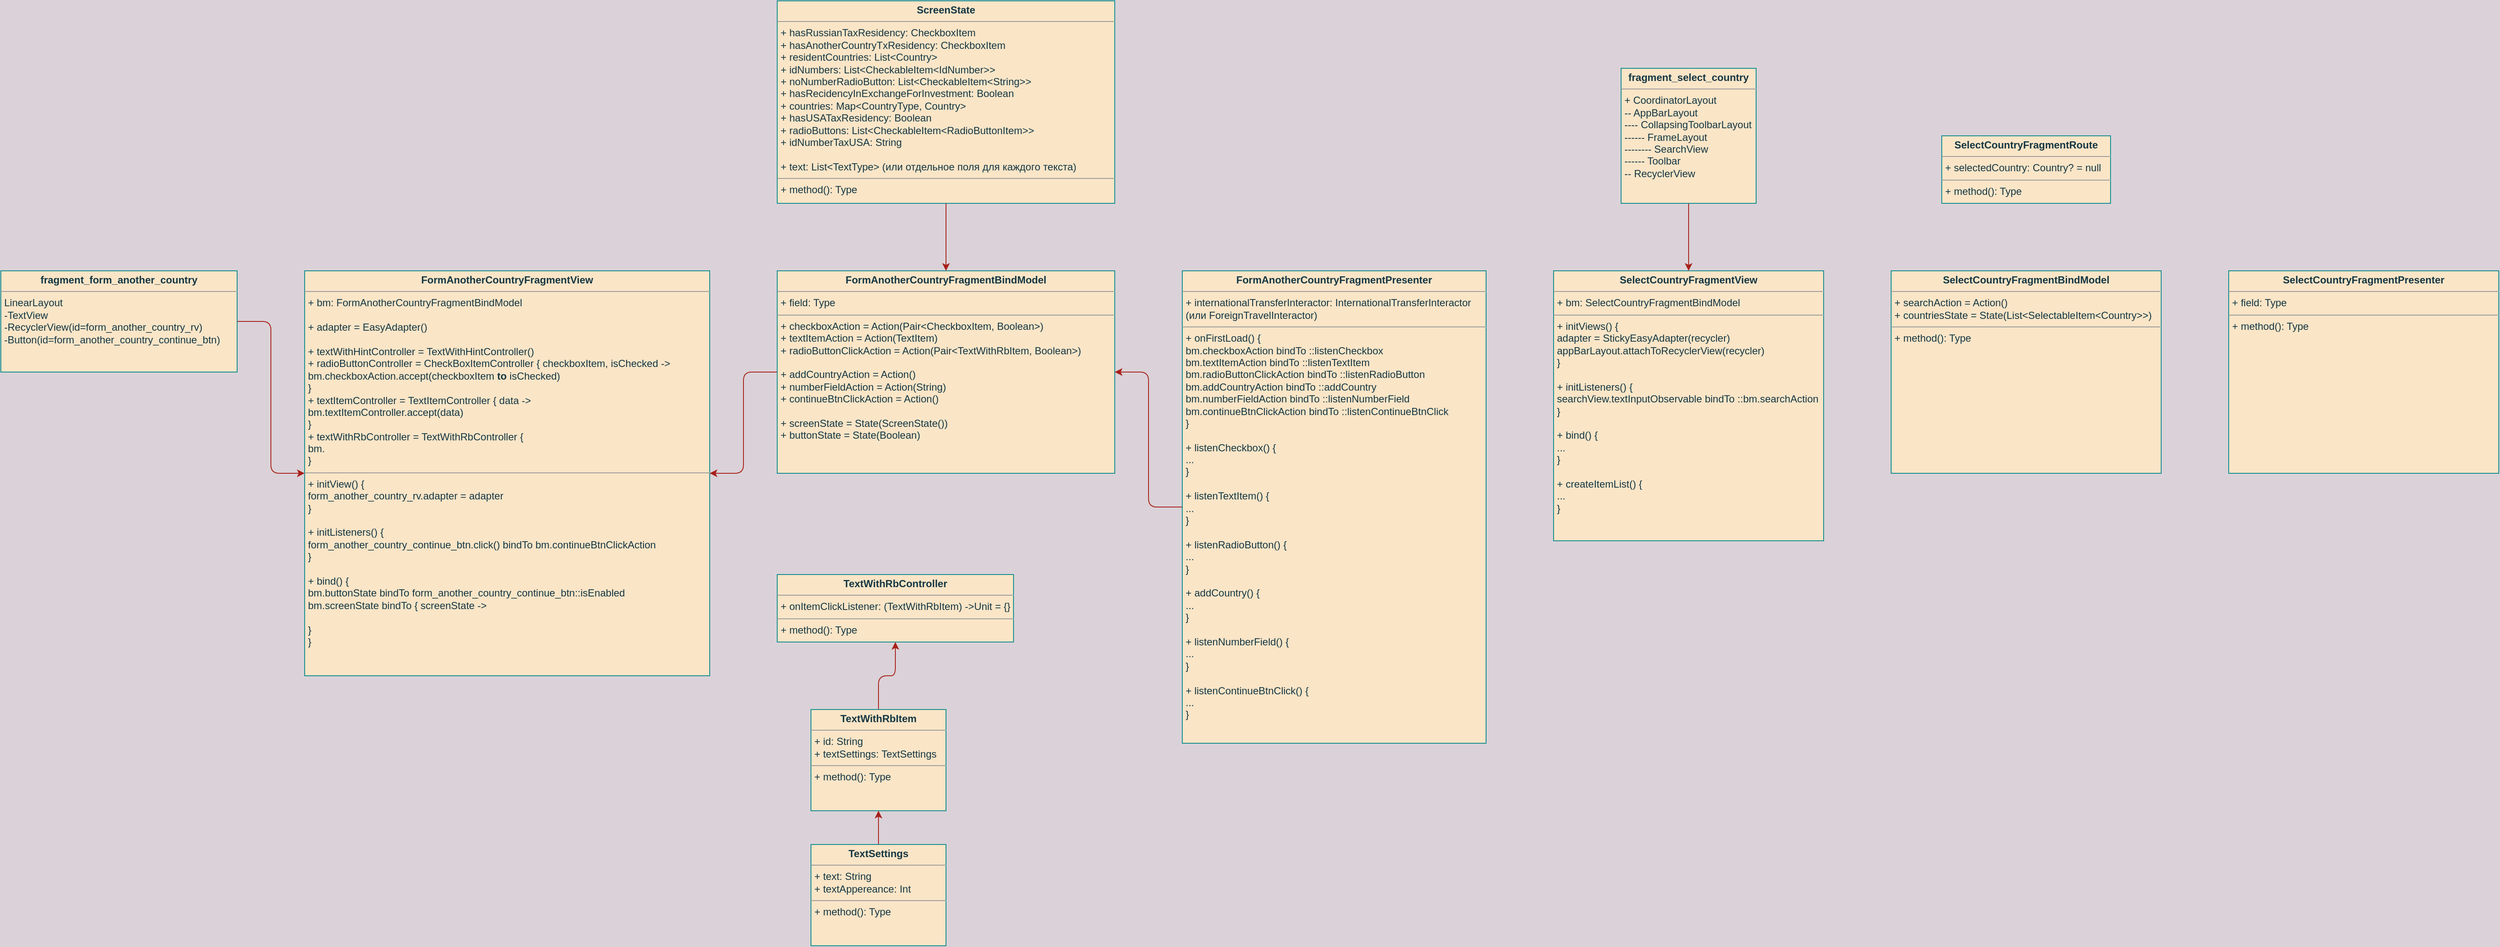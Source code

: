 <mxfile version="17.4.0" type="github">
  <diagram id="_SY6i5kRY3wPkOPPPDig" name="Page-1">
    <mxGraphModel dx="901" dy="1779" grid="1" gridSize="10" guides="1" tooltips="1" connect="1" arrows="1" fold="1" page="1" pageScale="1" pageWidth="827" pageHeight="1169" background="#DAD2D8" math="0" shadow="0">
      <root>
        <mxCell id="0" />
        <mxCell id="1" parent="0" />
        <mxCell id="DmR0rYpHkYZn28bjX9iA-1" value="&lt;p style=&quot;margin: 0px ; margin-top: 4px ; text-align: center&quot;&gt;&lt;b&gt;FormAnotherCountryFragmentView&lt;/b&gt;&lt;/p&gt;&lt;hr size=&quot;1&quot;&gt;&lt;p style=&quot;margin: 0px ; margin-left: 4px&quot;&gt;+ bm: FormAnotherCountryFragmentBindModel&lt;/p&gt;&lt;p style=&quot;margin: 0px ; margin-left: 4px&quot;&gt;&lt;br&gt;&lt;/p&gt;&lt;p style=&quot;margin: 0px ; margin-left: 4px&quot;&gt;+ adapter = EasyAdapter()&lt;br&gt;&lt;/p&gt;&lt;p style=&quot;margin: 0px ; margin-left: 4px&quot;&gt;&lt;br&gt;&lt;/p&gt;&lt;p style=&quot;margin: 0px ; margin-left: 4px&quot;&gt;+ textWithHintController = TextWithHintController()&lt;br&gt;&lt;/p&gt;&lt;p style=&quot;margin: 0px ; margin-left: 4px&quot;&gt;+ radioButtonController = CheckBoxItemController { checkboxItem, isChecked -&amp;gt;&lt;br&gt;&lt;/p&gt;&lt;p style=&quot;margin: 0px ; margin-left: 4px&quot;&gt;bm.checkboxAction.accept(checkboxItem &lt;b&gt;to&lt;/b&gt; isChecked)&lt;br&gt;&lt;/p&gt;&lt;p style=&quot;margin: 0px ; margin-left: 4px&quot;&gt;}&lt;/p&gt;&lt;p style=&quot;margin: 0px ; margin-left: 4px&quot;&gt;+ textItemController = TextItemController { data -&amp;gt;&lt;br&gt;&lt;/p&gt;&lt;p style=&quot;margin: 0px ; margin-left: 4px&quot;&gt;bm.textItemController.accept(data)&lt;br&gt;&lt;/p&gt;&lt;p style=&quot;margin: 0px ; margin-left: 4px&quot;&gt;}&lt;/p&gt;&lt;p style=&quot;margin: 0px ; margin-left: 4px&quot;&gt;+ textWithRbController = TextWithRbController {&lt;/p&gt;&lt;p style=&quot;margin: 0px ; margin-left: 4px&quot;&gt;bm.&lt;br&gt;&lt;/p&gt;&lt;p style=&quot;margin: 0px ; margin-left: 4px&quot;&gt;}&lt;br&gt;&lt;/p&gt;&lt;hr size=&quot;1&quot;&gt;&lt;p style=&quot;margin: 0px ; margin-left: 4px&quot;&gt;+ initView() {&lt;/p&gt;&lt;p style=&quot;margin: 0px ; margin-left: 4px&quot;&gt;form_another_country_rv.adapter = adapter&lt;br&gt;&lt;/p&gt;&lt;p style=&quot;margin: 0px ; margin-left: 4px&quot;&gt;}&lt;/p&gt;&lt;p style=&quot;margin: 0px ; margin-left: 4px&quot;&gt;&lt;br&gt;&lt;/p&gt;&lt;p style=&quot;margin: 0px ; margin-left: 4px&quot;&gt;+ initListeners() {&lt;/p&gt;&lt;p style=&quot;margin: 0px ; margin-left: 4px&quot;&gt;form_another_country_continue_btn.click() bindTo bm.continueBtnClickAction&lt;br&gt;&lt;/p&gt;&lt;p style=&quot;margin: 0px ; margin-left: 4px&quot;&gt;}&lt;br&gt;&lt;/p&gt;&lt;p style=&quot;margin: 0px ; margin-left: 4px&quot;&gt;&lt;br&gt;&lt;/p&gt;&lt;p style=&quot;margin: 0px ; margin-left: 4px&quot;&gt;+ bind() {&lt;/p&gt;&lt;p style=&quot;margin: 0px ; margin-left: 4px&quot;&gt;bm.buttonState bindTo form_another_country_continue_btn::isEnabled&lt;/p&gt;&lt;p style=&quot;margin: 0px ; margin-left: 4px&quot;&gt;bm.screenState bindTo { screenState -&amp;gt;&lt;br&gt;&lt;/p&gt;&lt;p style=&quot;margin: 0px ; margin-left: 4px&quot;&gt;&lt;br&gt;&lt;/p&gt;&lt;p style=&quot;margin: 0px ; margin-left: 4px&quot;&gt;}&lt;br&gt;&lt;/p&gt;&lt;p style=&quot;margin: 0px ; margin-left: 4px&quot;&gt;}&lt;br&gt;&lt;/p&gt;" style="verticalAlign=top;align=left;overflow=fill;fontSize=12;fontFamily=Helvetica;html=1;rounded=0;fillColor=#FAE5C7;strokeColor=#0F8B8D;fontColor=#143642;" parent="1" vertex="1">
          <mxGeometry x="440" y="80" width="480" height="480" as="geometry" />
        </mxCell>
        <mxCell id="DmR0rYpHkYZn28bjX9iA-13" value="" style="edgeStyle=orthogonalEdgeStyle;curved=0;rounded=1;sketch=0;orthogonalLoop=1;jettySize=auto;html=1;fontColor=#143642;strokeColor=#A8201A;fillColor=#FAE5C7;labelBackgroundColor=#DAD2D8;" parent="1" source="DmR0rYpHkYZn28bjX9iA-3" target="DmR0rYpHkYZn28bjX9iA-1" edge="1">
          <mxGeometry relative="1" as="geometry" />
        </mxCell>
        <mxCell id="DmR0rYpHkYZn28bjX9iA-3" value="&lt;p style=&quot;margin: 0px ; margin-top: 4px ; text-align: center&quot;&gt;&lt;b&gt;fragment_form_another_country&lt;/b&gt;&lt;/p&gt;&lt;hr size=&quot;1&quot;&gt;&lt;p style=&quot;margin: 0px ; margin-left: 4px&quot;&gt;LinearLayout&lt;/p&gt;&lt;p style=&quot;margin: 0px ; margin-left: 4px&quot;&gt;-TextView&lt;/p&gt;&lt;p style=&quot;margin: 0px ; margin-left: 4px&quot;&gt;-RecyclerView(id=form_another_country_rv)&lt;/p&gt;&lt;p style=&quot;margin: 0px ; margin-left: 4px&quot;&gt;-Button(id=form_another_country_continue_btn)&lt;br&gt;&lt;/p&gt;" style="verticalAlign=top;align=left;overflow=fill;fontSize=12;fontFamily=Helvetica;html=1;rounded=0;fillColor=#FAE5C7;strokeColor=#0F8B8D;fontColor=#143642;" parent="1" vertex="1">
          <mxGeometry x="80" y="80" width="280" height="120" as="geometry" />
        </mxCell>
        <mxCell id="DmR0rYpHkYZn28bjX9iA-11" value="" style="edgeStyle=orthogonalEdgeStyle;curved=0;rounded=1;sketch=0;orthogonalLoop=1;jettySize=auto;html=1;fontColor=#143642;strokeColor=#A8201A;fillColor=#FAE5C7;labelBackgroundColor=#DAD2D8;" parent="1" source="DmR0rYpHkYZn28bjX9iA-4" target="DmR0rYpHkYZn28bjX9iA-1" edge="1">
          <mxGeometry relative="1" as="geometry" />
        </mxCell>
        <mxCell id="DmR0rYpHkYZn28bjX9iA-4" value="&lt;p style=&quot;margin: 0px ; margin-top: 4px ; text-align: center&quot;&gt;&lt;b&gt;FormAnotherCountryFragmentBindModel&lt;/b&gt;&lt;/p&gt;&lt;hr size=&quot;1&quot;&gt;&lt;p style=&quot;margin: 0px ; margin-left: 4px&quot;&gt;+ field: Type&lt;/p&gt;&lt;hr size=&quot;1&quot;&gt;&lt;p style=&quot;margin: 0px ; margin-left: 4px&quot;&gt;+ checkboxAction = Action(Pair&amp;lt;CheckboxItem, Boolean&amp;gt;)&lt;/p&gt;&lt;p style=&quot;margin: 0px ; margin-left: 4px&quot;&gt;+ textItemAction = Action(TextItem)&lt;br&gt;&lt;/p&gt;&lt;p style=&quot;margin: 0px ; margin-left: 4px&quot;&gt;+ radioButtonClickAction = Action(Pair&amp;lt;TextWithRbItem, Boolean&amp;gt;)&lt;br&gt;&lt;/p&gt;&lt;br&gt;&lt;p style=&quot;margin: 0px ; margin-left: 4px&quot;&gt;+ addCountryAction = Action()&lt;/p&gt;&lt;p style=&quot;margin: 0px ; margin-left: 4px&quot;&gt;+ numberFieldAction = Action(String)&lt;/p&gt;&lt;p style=&quot;margin: 0px ; margin-left: 4px&quot;&gt;+ continueBtnClickAction = Action()&lt;br&gt;&lt;/p&gt;&lt;p style=&quot;margin: 0px ; margin-left: 4px&quot;&gt;&lt;br&gt;&lt;/p&gt;&lt;p style=&quot;margin: 0px ; margin-left: 4px&quot;&gt;+ screenState = State(ScreenState())&lt;/p&gt;&lt;p style=&quot;margin: 0px ; margin-left: 4px&quot;&gt;+ buttonState = State(Boolean)&lt;/p&gt;" style="verticalAlign=top;align=left;overflow=fill;fontSize=12;fontFamily=Helvetica;html=1;rounded=0;fillColor=#FAE5C7;strokeColor=#0F8B8D;fontColor=#143642;" parent="1" vertex="1">
          <mxGeometry x="1000" y="80" width="400" height="240" as="geometry" />
        </mxCell>
        <mxCell id="DmR0rYpHkYZn28bjX9iA-15" value="" style="edgeStyle=orthogonalEdgeStyle;curved=0;rounded=1;sketch=0;orthogonalLoop=1;jettySize=auto;html=1;fontColor=#143642;strokeColor=#A8201A;fillColor=#FAE5C7;labelBackgroundColor=#DAD2D8;" parent="1" source="DmR0rYpHkYZn28bjX9iA-5" target="DmR0rYpHkYZn28bjX9iA-4" edge="1">
          <mxGeometry relative="1" as="geometry" />
        </mxCell>
        <mxCell id="DmR0rYpHkYZn28bjX9iA-5" value="&lt;p style=&quot;margin: 0px ; margin-top: 4px ; text-align: center&quot;&gt;&lt;b&gt;ScreenState&lt;/b&gt;&lt;/p&gt;&lt;hr size=&quot;1&quot;&gt;&lt;p style=&quot;margin: 0px ; margin-left: 4px&quot;&gt;+ hasRussianTaxResidency: CheckboxItem&lt;/p&gt;&lt;p style=&quot;margin: 0px ; margin-left: 4px&quot;&gt;+ hasAnotherCountryTxResidency: CheckboxItem&lt;/p&gt;&lt;p style=&quot;margin: 0px ; margin-left: 4px&quot;&gt;+ residentCountries: List&amp;lt;Country&amp;gt;&lt;/p&gt;&lt;p style=&quot;margin: 0px ; margin-left: 4px&quot;&gt;+ idNumbers: List&amp;lt;CheckableItem&amp;lt;IdNumber&amp;gt;&amp;gt;&lt;/p&gt;&lt;p style=&quot;margin: 0px ; margin-left: 4px&quot;&gt;+ noNumberRadioButton: List&amp;lt;CheckableItem&amp;lt;String&amp;gt;&amp;gt;&lt;br&gt;&lt;/p&gt;&lt;p style=&quot;margin: 0px ; margin-left: 4px&quot;&gt;+ hasRecidencyInExchangeForInvestment: Boolean&lt;/p&gt;&lt;p style=&quot;margin: 0px ; margin-left: 4px&quot;&gt;+ countries: Map&amp;lt;CountryType, Country&amp;gt;&lt;/p&gt;&lt;p style=&quot;margin: 0px ; margin-left: 4px&quot;&gt;+ hasUSATaxResidency: Boolean&lt;/p&gt;&lt;p style=&quot;margin: 0px ; margin-left: 4px&quot;&gt;+ radioButtons: List&amp;lt;CheckableItem&amp;lt;RadioButtonItem&amp;gt;&amp;gt;&lt;/p&gt;&lt;p style=&quot;margin: 0px ; margin-left: 4px&quot;&gt;+ idNumberTaxUSA: String&lt;/p&gt;&lt;p style=&quot;margin: 0px ; margin-left: 4px&quot;&gt;&lt;br&gt;&lt;/p&gt;&lt;p style=&quot;margin: 0px ; margin-left: 4px&quot;&gt;+ text: List&amp;lt;TextType&amp;gt; (или отдельное поля для каждого текста)&lt;br&gt;&lt;/p&gt;&lt;hr size=&quot;1&quot;&gt;&lt;p style=&quot;margin: 0px ; margin-left: 4px&quot;&gt;+ method(): Type&lt;/p&gt;" style="verticalAlign=top;align=left;overflow=fill;fontSize=12;fontFamily=Helvetica;html=1;rounded=0;fillColor=#FAE5C7;strokeColor=#0F8B8D;fontColor=#143642;" parent="1" vertex="1">
          <mxGeometry x="1000" y="-240" width="400" height="240" as="geometry" />
        </mxCell>
        <mxCell id="DmR0rYpHkYZn28bjX9iA-6" value="&lt;p style=&quot;margin: 0px ; margin-top: 4px ; text-align: center&quot;&gt;&lt;b&gt;TextWithRbController&lt;/b&gt;&lt;/p&gt;&lt;hr size=&quot;1&quot;&gt;&lt;p style=&quot;margin: 0px ; margin-left: 4px&quot;&gt;+ onItemClickListener: (TextWithRbItem) -&amp;gt;Unit = {}&lt;br&gt;&lt;/p&gt;&lt;hr size=&quot;1&quot;&gt;&lt;p style=&quot;margin: 0px ; margin-left: 4px&quot;&gt;+ method(): Type&lt;/p&gt;" style="verticalAlign=top;align=left;overflow=fill;fontSize=12;fontFamily=Helvetica;html=1;rounded=0;sketch=0;fontColor=#143642;strokeColor=#0F8B8D;fillColor=#FAE5C7;" parent="1" vertex="1">
          <mxGeometry x="1000" y="440" width="280" height="80" as="geometry" />
        </mxCell>
        <mxCell id="DmR0rYpHkYZn28bjX9iA-18" value="" style="edgeStyle=orthogonalEdgeStyle;curved=0;rounded=1;sketch=0;orthogonalLoop=1;jettySize=auto;html=1;fontColor=#143642;strokeColor=#A8201A;fillColor=#FAE5C7;labelBackgroundColor=#DAD2D8;" parent="1" source="DmR0rYpHkYZn28bjX9iA-7" target="DmR0rYpHkYZn28bjX9iA-6" edge="1">
          <mxGeometry relative="1" as="geometry" />
        </mxCell>
        <mxCell id="DmR0rYpHkYZn28bjX9iA-7" value="&lt;p style=&quot;margin: 0px ; margin-top: 4px ; text-align: center&quot;&gt;&lt;b&gt;TextWithRbItem&lt;/b&gt;&lt;/p&gt;&lt;hr size=&quot;1&quot;&gt;&lt;p style=&quot;margin: 0px ; margin-left: 4px&quot;&gt;+ id: String&lt;/p&gt;&lt;p style=&quot;margin: 0px ; margin-left: 4px&quot;&gt;+ textSettings: TextSettings&lt;br&gt;&lt;/p&gt;&lt;hr size=&quot;1&quot;&gt;&lt;p style=&quot;margin: 0px ; margin-left: 4px&quot;&gt;+ method(): Type&lt;/p&gt;" style="verticalAlign=top;align=left;overflow=fill;fontSize=12;fontFamily=Helvetica;html=1;rounded=0;sketch=0;fontColor=#143642;strokeColor=#0F8B8D;fillColor=#FAE5C7;" parent="1" vertex="1">
          <mxGeometry x="1040" y="600" width="160" height="120" as="geometry" />
        </mxCell>
        <mxCell id="DmR0rYpHkYZn28bjX9iA-9" style="edgeStyle=orthogonalEdgeStyle;curved=0;rounded=1;sketch=0;orthogonalLoop=1;jettySize=auto;html=1;entryX=0.5;entryY=1;entryDx=0;entryDy=0;fontColor=#143642;strokeColor=#A8201A;fillColor=#FAE5C7;labelBackgroundColor=#DAD2D8;" parent="1" source="DmR0rYpHkYZn28bjX9iA-8" target="DmR0rYpHkYZn28bjX9iA-7" edge="1">
          <mxGeometry relative="1" as="geometry" />
        </mxCell>
        <mxCell id="DmR0rYpHkYZn28bjX9iA-8" value="&lt;p style=&quot;margin: 0px ; margin-top: 4px ; text-align: center&quot;&gt;&lt;b&gt;TextSettings&lt;/b&gt;&lt;/p&gt;&lt;hr size=&quot;1&quot;&gt;&lt;p style=&quot;margin: 0px ; margin-left: 4px&quot;&gt;+ text: String&lt;/p&gt;&lt;p style=&quot;margin: 0px ; margin-left: 4px&quot;&gt;+ textAppereance: Int&lt;br&gt;&lt;/p&gt;&lt;hr size=&quot;1&quot;&gt;&lt;p style=&quot;margin: 0px ; margin-left: 4px&quot;&gt;+ method(): Type&lt;/p&gt;" style="verticalAlign=top;align=left;overflow=fill;fontSize=12;fontFamily=Helvetica;html=1;rounded=0;sketch=0;fontColor=#143642;strokeColor=#0F8B8D;fillColor=#FAE5C7;" parent="1" vertex="1">
          <mxGeometry x="1040" y="760" width="160" height="120" as="geometry" />
        </mxCell>
        <mxCell id="DmR0rYpHkYZn28bjX9iA-19" style="edgeStyle=orthogonalEdgeStyle;curved=0;rounded=1;sketch=0;orthogonalLoop=1;jettySize=auto;html=1;entryX=1;entryY=0.5;entryDx=0;entryDy=0;fontColor=#143642;strokeColor=#A8201A;fillColor=#FAE5C7;labelBackgroundColor=#DAD2D8;" parent="1" source="DmR0rYpHkYZn28bjX9iA-14" target="DmR0rYpHkYZn28bjX9iA-4" edge="1">
          <mxGeometry relative="1" as="geometry" />
        </mxCell>
        <mxCell id="DmR0rYpHkYZn28bjX9iA-14" value="&lt;p style=&quot;margin: 0px ; margin-top: 4px ; text-align: center&quot;&gt;&lt;b&gt;FormAnotherCountryFragmentPresenter&lt;/b&gt;&lt;/p&gt;&lt;hr size=&quot;1&quot;&gt;&lt;p style=&quot;margin: 0px ; margin-left: 4px&quot;&gt;+ internationalTransferInteractor: InternationalTransferInteractor&lt;/p&gt;&lt;p style=&quot;margin: 0px ; margin-left: 4px&quot;&gt;(или ForeignTravelInteractor)&lt;br&gt;&lt;/p&gt;&lt;hr size=&quot;1&quot;&gt;&lt;p style=&quot;margin: 0px ; margin-left: 4px&quot;&gt;+ onFirstLoad() {&lt;/p&gt;&lt;p style=&quot;margin: 0px ; margin-left: 4px&quot;&gt;bm.checkboxAction bindTo ::listenCheckbox&lt;/p&gt;&lt;p style=&quot;margin: 0px ; margin-left: 4px&quot;&gt;bm.textItemAction bindTo ::listenTextItem&lt;/p&gt;&lt;p style=&quot;margin: 0px ; margin-left: 4px&quot;&gt;bm.radioButtonClickAction bindTo ::listenRadioButton&lt;/p&gt;&lt;p style=&quot;margin: 0px ; margin-left: 4px&quot;&gt;bm.addCountryAction bindTo ::addCountry&lt;/p&gt;&lt;p style=&quot;margin: 0px ; margin-left: 4px&quot;&gt;bm.numberFieldAction bindTo ::listenNumberField&lt;/p&gt;&lt;p style=&quot;margin: 0px ; margin-left: 4px&quot;&gt;bm.continueBtnClickAction bindTo ::listenContinueBtnClick&lt;br&gt;&lt;/p&gt;&lt;p style=&quot;margin: 0px ; margin-left: 4px&quot;&gt;}&lt;/p&gt;&lt;p style=&quot;margin: 0px ; margin-left: 4px&quot;&gt;&lt;br&gt;&lt;/p&gt;&lt;p style=&quot;margin: 0px ; margin-left: 4px&quot;&gt;+ listenCheckbox() {&lt;/p&gt;&lt;p style=&quot;margin: 0px ; margin-left: 4px&quot;&gt;...&lt;br&gt;&lt;/p&gt;&lt;p style=&quot;margin: 0px ; margin-left: 4px&quot;&gt;}&lt;/p&gt;&lt;p style=&quot;margin: 0px ; margin-left: 4px&quot;&gt;&lt;br&gt;&lt;/p&gt;&lt;p style=&quot;margin: 0px ; margin-left: 4px&quot;&gt;+ listenTextItem() {&lt;/p&gt;&lt;p style=&quot;margin: 0px ; margin-left: 4px&quot;&gt;...&lt;br&gt;&lt;/p&gt;&lt;p style=&quot;margin: 0px ; margin-left: 4px&quot;&gt;}&lt;/p&gt;&lt;p style=&quot;margin: 0px ; margin-left: 4px&quot;&gt;&lt;br&gt;&lt;/p&gt;&lt;p style=&quot;margin: 0px ; margin-left: 4px&quot;&gt;+ listenRadioButton() {&lt;/p&gt;&lt;p style=&quot;margin: 0px ; margin-left: 4px&quot;&gt;...&lt;/p&gt;&lt;p style=&quot;margin: 0px ; margin-left: 4px&quot;&gt;}&lt;/p&gt;&lt;p style=&quot;margin: 0px ; margin-left: 4px&quot;&gt;&lt;br&gt;&lt;/p&gt;&lt;p style=&quot;margin: 0px ; margin-left: 4px&quot;&gt;+ addCountry() {&lt;/p&gt;&lt;p style=&quot;margin: 0px ; margin-left: 4px&quot;&gt;...&lt;/p&gt;&lt;p style=&quot;margin: 0px ; margin-left: 4px&quot;&gt;}&lt;/p&gt;&lt;p style=&quot;margin: 0px ; margin-left: 4px&quot;&gt;&lt;br&gt;&lt;/p&gt;&lt;p style=&quot;margin: 0px ; margin-left: 4px&quot;&gt;+ listenNumberField() {&lt;/p&gt;&lt;p style=&quot;margin: 0px ; margin-left: 4px&quot;&gt;...&lt;/p&gt;&lt;p style=&quot;margin: 0px ; margin-left: 4px&quot;&gt;}&lt;/p&gt;&lt;p style=&quot;margin: 0px ; margin-left: 4px&quot;&gt;&lt;br&gt;&lt;/p&gt;&lt;p style=&quot;margin: 0px ; margin-left: 4px&quot;&gt;+ listenContinueBtnClick() {&lt;/p&gt;&lt;p style=&quot;margin: 0px ; margin-left: 4px&quot;&gt;...&lt;/p&gt;&lt;p style=&quot;margin: 0px ; margin-left: 4px&quot;&gt;}&lt;br&gt;&lt;/p&gt;" style="verticalAlign=top;align=left;overflow=fill;fontSize=12;fontFamily=Helvetica;html=1;rounded=0;sketch=0;fontColor=#143642;strokeColor=#0F8B8D;fillColor=#FAE5C7;" parent="1" vertex="1">
          <mxGeometry x="1480" y="80" width="360" height="560" as="geometry" />
        </mxCell>
        <mxCell id="YAK2lsezUmo9ZANlKVOq-1" value="&lt;p style=&quot;margin: 0px ; margin-top: 4px ; text-align: center&quot;&gt;&lt;b&gt;SelectCountryFragmentView&lt;/b&gt;&lt;/p&gt;&lt;hr size=&quot;1&quot;&gt;&lt;p style=&quot;margin: 0px ; margin-left: 4px&quot;&gt;+ bm: SelectCountryFragmentBindModel&lt;br&gt;&lt;/p&gt;&lt;hr size=&quot;1&quot;&gt;&lt;p style=&quot;margin: 0px ; margin-left: 4px&quot;&gt;+ initViews() {&lt;/p&gt;&lt;p style=&quot;margin: 0px ; margin-left: 4px&quot;&gt;adapter = StickyEasyAdapter(recycler)&lt;/p&gt;&lt;p style=&quot;margin: 0px ; margin-left: 4px&quot;&gt;appBarLayout.attachToRecyclerView(recycler)&lt;br&gt;&lt;/p&gt;&lt;p style=&quot;margin: 0px ; margin-left: 4px&quot;&gt;}&lt;/p&gt;&lt;p style=&quot;margin: 0px ; margin-left: 4px&quot;&gt;&lt;br&gt;&lt;/p&gt;&lt;p style=&quot;margin: 0px ; margin-left: 4px&quot;&gt;+ initListeners() {&lt;/p&gt;&lt;p style=&quot;margin: 0px ; margin-left: 4px&quot;&gt;searchView.textInputObservable bindTo ::bm.searchAction&lt;br&gt;&lt;/p&gt;&lt;p style=&quot;margin: 0px ; margin-left: 4px&quot;&gt;}&lt;br&gt;&lt;/p&gt;&lt;p style=&quot;margin: 0px ; margin-left: 4px&quot;&gt;&lt;br&gt;&lt;/p&gt;&lt;p style=&quot;margin: 0px ; margin-left: 4px&quot;&gt;+ bind() {&lt;/p&gt;&lt;p style=&quot;margin: 0px ; margin-left: 4px&quot;&gt;...&lt;br&gt;&lt;/p&gt;&lt;p style=&quot;margin: 0px ; margin-left: 4px&quot;&gt;}&lt;/p&gt;&lt;p style=&quot;margin: 0px ; margin-left: 4px&quot;&gt;&lt;br&gt;&lt;/p&gt;&lt;p style=&quot;margin: 0px ; margin-left: 4px&quot;&gt;+ createItemList() {&lt;/p&gt;&lt;p style=&quot;margin: 0px ; margin-left: 4px&quot;&gt;...&lt;/p&gt;&lt;p style=&quot;margin: 0px ; margin-left: 4px&quot;&gt;}&lt;br&gt;&lt;/p&gt;" style="verticalAlign=top;align=left;overflow=fill;fontSize=12;fontFamily=Helvetica;html=1;fillColor=#FAE5C7;strokeColor=#0F8B8D;fontColor=#143642;" vertex="1" parent="1">
          <mxGeometry x="1920" y="80" width="320" height="320" as="geometry" />
        </mxCell>
        <mxCell id="YAK2lsezUmo9ZANlKVOq-2" value="&lt;p style=&quot;margin: 0px ; margin-top: 4px ; text-align: center&quot;&gt;&lt;b&gt;SelectCountryFragmentRoute&lt;/b&gt;&lt;/p&gt;&lt;hr size=&quot;1&quot;&gt;&lt;p style=&quot;margin: 0px ; margin-left: 4px&quot;&gt;+ selectedCountry: Country? = null&lt;br&gt;&lt;/p&gt;&lt;hr size=&quot;1&quot;&gt;&lt;p style=&quot;margin: 0px ; margin-left: 4px&quot;&gt;+ method(): Type&lt;/p&gt;" style="verticalAlign=top;align=left;overflow=fill;fontSize=12;fontFamily=Helvetica;html=1;fillColor=#FAE5C7;strokeColor=#0F8B8D;fontColor=#143642;" vertex="1" parent="1">
          <mxGeometry x="2380" y="-80" width="200" height="80" as="geometry" />
        </mxCell>
        <mxCell id="YAK2lsezUmo9ZANlKVOq-3" value="&lt;p style=&quot;margin: 0px ; margin-top: 4px ; text-align: center&quot;&gt;&lt;b&gt;SelectCountryFragmentBindModel&lt;/b&gt;&lt;/p&gt;&lt;hr size=&quot;1&quot;&gt;&lt;p style=&quot;margin: 0px ; margin-left: 4px&quot;&gt;+ searchAction = Action()&lt;/p&gt;&lt;p style=&quot;margin: 0px ; margin-left: 4px&quot;&gt;+ countriesState = State(List&amp;lt;SelectableItem&amp;lt;Country&amp;gt;&amp;gt;)&lt;br&gt;&lt;/p&gt;&lt;hr size=&quot;1&quot;&gt;&lt;p style=&quot;margin: 0px ; margin-left: 4px&quot;&gt;+ method(): Type&lt;/p&gt;" style="verticalAlign=top;align=left;overflow=fill;fontSize=12;fontFamily=Helvetica;html=1;fillColor=#FAE5C7;strokeColor=#0F8B8D;fontColor=#143642;" vertex="1" parent="1">
          <mxGeometry x="2320" y="80" width="320" height="240" as="geometry" />
        </mxCell>
        <mxCell id="YAK2lsezUmo9ZANlKVOq-4" value="&lt;p style=&quot;margin: 0px ; margin-top: 4px ; text-align: center&quot;&gt;&lt;b&gt;SelectCountryFragmentPresenter&lt;/b&gt;&lt;/p&gt;&lt;hr size=&quot;1&quot;&gt;&lt;p style=&quot;margin: 0px ; margin-left: 4px&quot;&gt;+ field: Type&lt;/p&gt;&lt;hr size=&quot;1&quot;&gt;&lt;p style=&quot;margin: 0px ; margin-left: 4px&quot;&gt;+ method(): Type&lt;/p&gt;" style="verticalAlign=top;align=left;overflow=fill;fontSize=12;fontFamily=Helvetica;html=1;fillColor=#FAE5C7;strokeColor=#0F8B8D;fontColor=#143642;" vertex="1" parent="1">
          <mxGeometry x="2720" y="80" width="320" height="240" as="geometry" />
        </mxCell>
        <mxCell id="YAK2lsezUmo9ZANlKVOq-6" value="" style="edgeStyle=orthogonalEdgeStyle;curved=0;rounded=1;sketch=0;orthogonalLoop=1;jettySize=auto;html=1;fontColor=#143642;strokeColor=#A8201A;fillColor=#FAE5C7;" edge="1" parent="1" source="YAK2lsezUmo9ZANlKVOq-5" target="YAK2lsezUmo9ZANlKVOq-1">
          <mxGeometry relative="1" as="geometry" />
        </mxCell>
        <mxCell id="YAK2lsezUmo9ZANlKVOq-5" value="&lt;p style=&quot;margin: 0px ; margin-top: 4px ; text-align: center&quot;&gt;&lt;b&gt;fragment_select_country&lt;/b&gt;&lt;/p&gt;&lt;hr size=&quot;1&quot;&gt;&lt;p style=&quot;margin: 0px ; margin-left: 4px&quot;&gt;+ CoordinatorLayout&lt;/p&gt;&lt;p style=&quot;margin: 0px ; margin-left: 4px&quot;&gt;-- AppBarLayout&lt;/p&gt;&lt;p style=&quot;margin: 0px ; margin-left: 4px&quot;&gt;---- CollapsingToolbarLayout&lt;/p&gt;&lt;p style=&quot;margin: 0px ; margin-left: 4px&quot;&gt;------ FrameLayout&lt;/p&gt;&lt;p style=&quot;margin: 0px ; margin-left: 4px&quot;&gt;-------- SearchView&lt;/p&gt;&lt;p style=&quot;margin: 0px ; margin-left: 4px&quot;&gt;------ Toolbar&lt;/p&gt;&lt;p style=&quot;margin: 0px ; margin-left: 4px&quot;&gt;-- RecyclerView&lt;br&gt;&lt;/p&gt;" style="verticalAlign=top;align=left;overflow=fill;fontSize=12;fontFamily=Helvetica;html=1;fillColor=#FAE5C7;strokeColor=#0F8B8D;fontColor=#143642;" vertex="1" parent="1">
          <mxGeometry x="2000" y="-160" width="160" height="160" as="geometry" />
        </mxCell>
      </root>
    </mxGraphModel>
  </diagram>
</mxfile>
